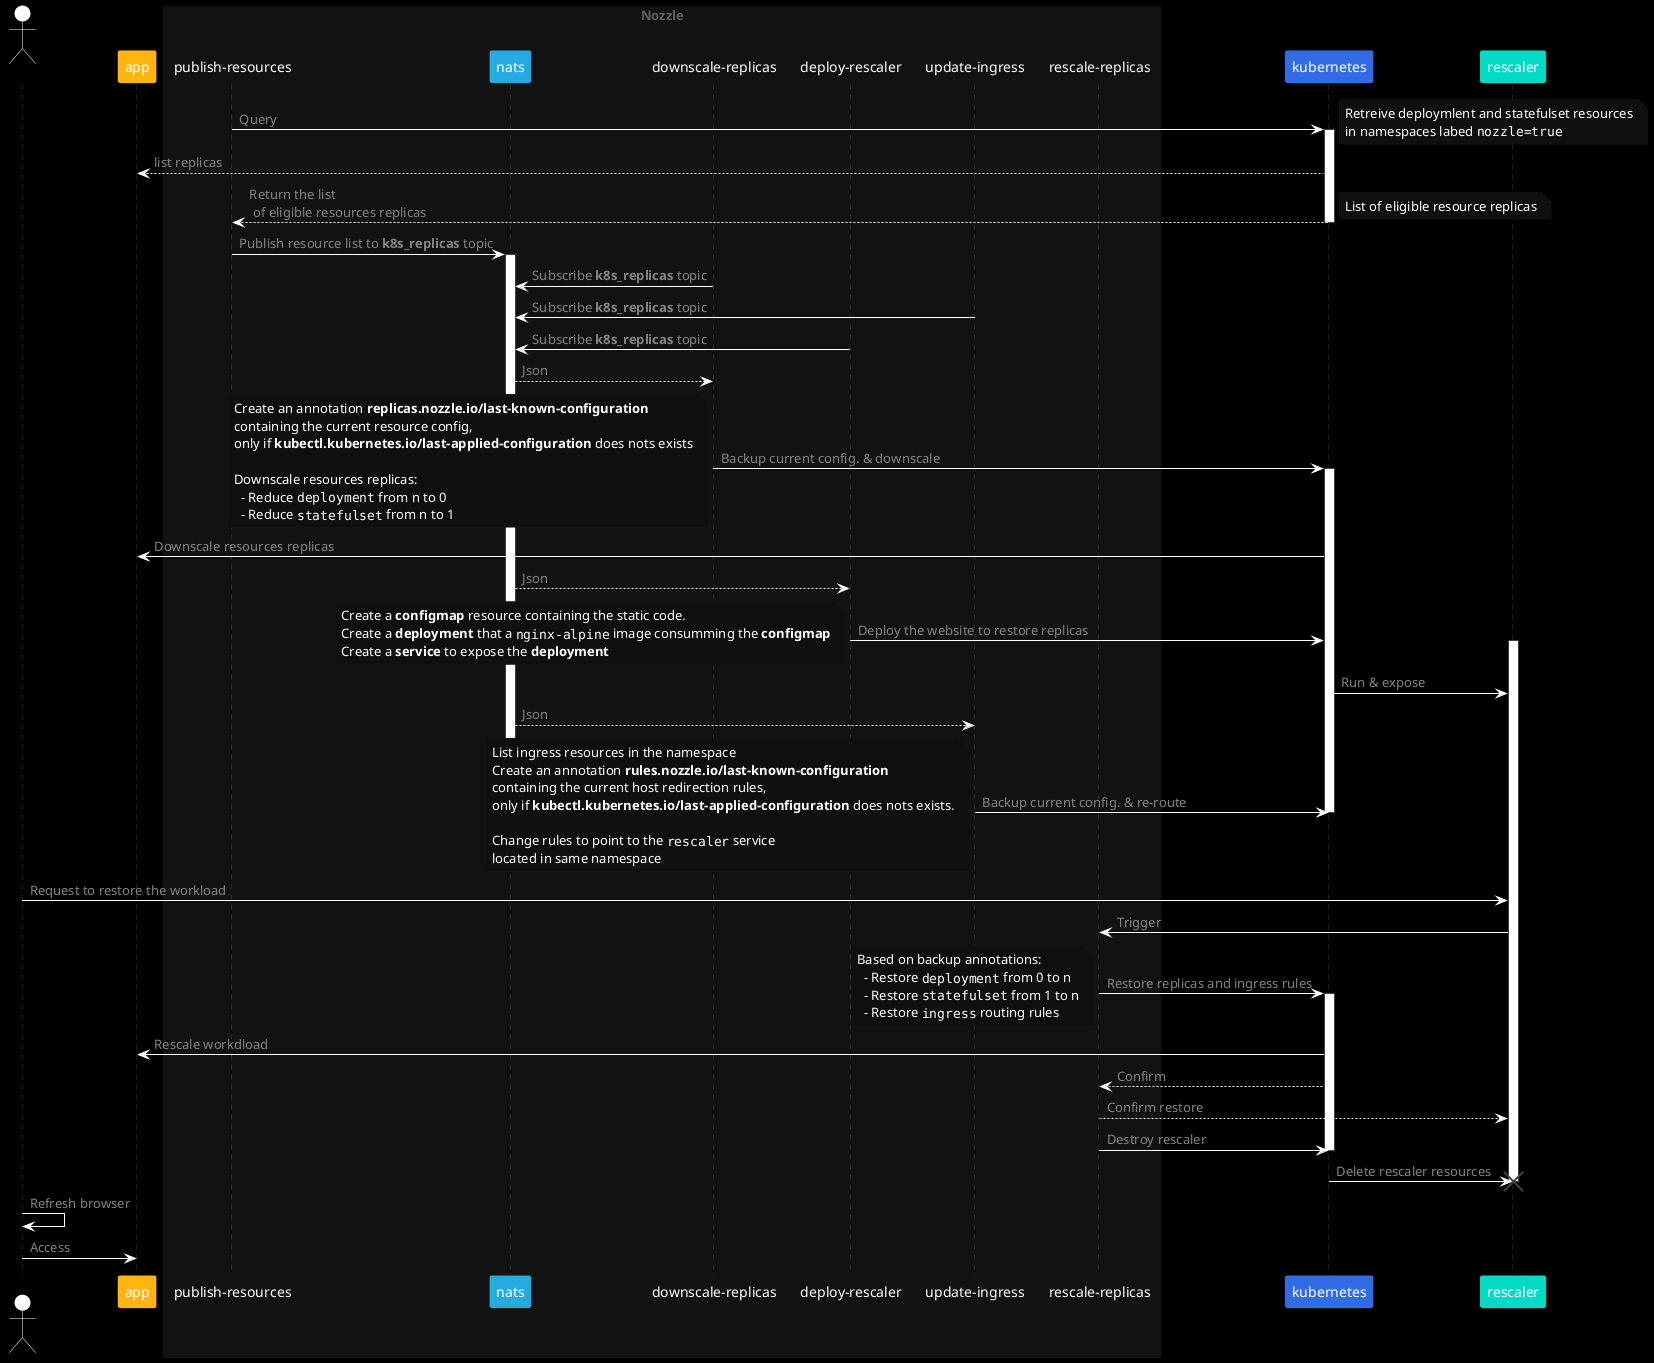 @startuml

skinparam backgroundColor #000000

skinparam shadowing false  
skinparam NoteBackgroundColor #0F0F0F
skinparam NoteBorderColor #121212
skinparam NoteFontColor #FFFFFF
  
skinparam sequence {  
  ArrowColor #FFFFFF
  ArrowFontColor #848484
  
  ActorBorderColor #FFFFFF
  ActorBackgroundColor #FFFFFF

  LifeLineBorderColor #424242

  BoxBorderColor #121212
  BoxPadding 12px 20px
  BoxFontColor #5E5E5E
  BoxFontSize 30

  ParticipantBorderColor #121212
  ParticipantBackgroundColor #121212
  ParticipantFontName Arial
  ParticipantFontColor #FFFFFF

}

actor "user"
participant "app" #FFB40F
box "Nozzle" #121212
  participant "publish-resources"
  participant "nats" #27AAE0
  participant "downscale-replicas"
  participant "deploy-rescaler"
  participant "update-ingress"
  participant "rescale-replicas"
end box
participant "kubernetes" #326CE5
participant "rescaler" #03DAC6

"publish-resources" -> "kubernetes": Query
activate "kubernetes"
note right
  Retreive deploymlent and statefulset resources
  in namespaces labed ""nozzle=true""
end note

"kubernetes" --> "app": list replicas

"kubernetes" --> "publish-resources": Return the list\n of eligible resources replicas
deactivate "kubernetes"
note right
   List of eligible resource replicas
end note

"publish-resources" -> "nats": Publish resource list to **k8s_replicas** topic
activate "nats"

"downscale-replicas" -> "nats": Subscribe **k8s_replicas** topic
"update-ingress" -> "nats": Subscribe **k8s_replicas** topic
"deploy-rescaler" -> "nats": Subscribe **k8s_replicas** topic

"nats" --> "downscale-replicas": Json
"downscale-replicas" -> "kubernetes": Backup current config. & downscale
activate "kubernetes"
note left
  Create an annotation **replicas.nozzle.io/last-known-configuration**
  containing the current resource config,
  only if **kubectl.kubernetes.io/last-applied-configuration** does nots exists
  
  Downscale resources replicas: 
    - Reduce ""deployment"" from n to 0
    - Reduce ""statefulset"" from n to 1
end note
"kubernetes" -> "app": Downscale resources replicas


"nats" --> "deploy-rescaler": Json
"deploy-rescaler" -> "kubernetes": Deploy the website to restore replicas
activate "rescaler"
note left
  Create a **configmap** resource containing the static code.
  Create a **deployment** that a ""nginx-alpine"" image consumming the **configmap**
  Create a **service** to expose the **deployment**
end note
"kubernetes" -> "rescaler": Run & expose

"nats" --> "update-ingress": Json
"update-ingress" -> "kubernetes": Backup current config. & re-route
deactivate "nats"
deactivate "kubernetes"
note left
  List ingress resources in the namespace
  Create an annotation **rules.nozzle.io/last-known-configuration**
  containing the current host redirection rules,
  only if **kubectl.kubernetes.io/last-applied-configuration** does nots exists.

  Change rules to point to the ""rescaler"" service
  located in same namespace
end note

"user" -> "rescaler": Request to restore the workload

"rescaler" -> "rescale-replicas": Trigger
"rescale-replicas" -> "kubernetes": Restore replicas and ingress rules
activate "kubernetes"
note left
  Based on backup annotations:
    - Restore ""deployment"" from 0 to n
    - Restore ""statefulset"" from 1 to n
    - Restore ""ingress"" routing rules
end note
"kubernetes" -> "app": Rescale workdload
"kubernetes" --> "rescale-replicas": Confirm
"rescale-replicas" --> "rescaler": Confirm restore
"rescale-replicas" -> "kubernetes": Destroy rescaler
deactivate "kubernetes"
"kubernetes" -> "rescaler": Delete rescaler resources
destroy rescaler

"user" -> "user": Refresh browser
"user" -> "app": Access
@enduml
